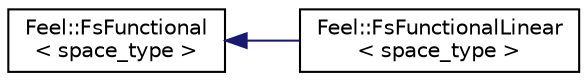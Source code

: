 digraph "Graphical Class Hierarchy"
{
 // LATEX_PDF_SIZE
  edge [fontname="Helvetica",fontsize="10",labelfontname="Helvetica",labelfontsize="10"];
  node [fontname="Helvetica",fontsize="10",shape=record];
  rankdir="LR";
  Node0 [label="Feel::FsFunctional\l\< space_type \>",height=0.2,width=0.4,color="black", fillcolor="white", style="filled",URL="$classFeel_1_1FsFunctional.html",tooltip=" "];
  Node0 -> Node1 [dir="back",color="midnightblue",fontsize="10",style="solid",fontname="Helvetica"];
  Node1 [label="Feel::FsFunctionalLinear\l\< space_type \>",height=0.2,width=0.4,color="black", fillcolor="white", style="filled",URL="$classFeel_1_1FsFunctionalLinear.html",tooltip=" "];
}
